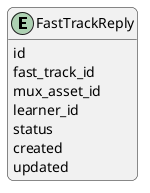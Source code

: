 @startuml
'https://plantuml.com/class-diagram
skinparam roundcorner 12

entity FastTrackReply {
    id
    fast_track_id
    mux_asset_id
    learner_id
    status
    created
    updated
}

hide methods
@enduml